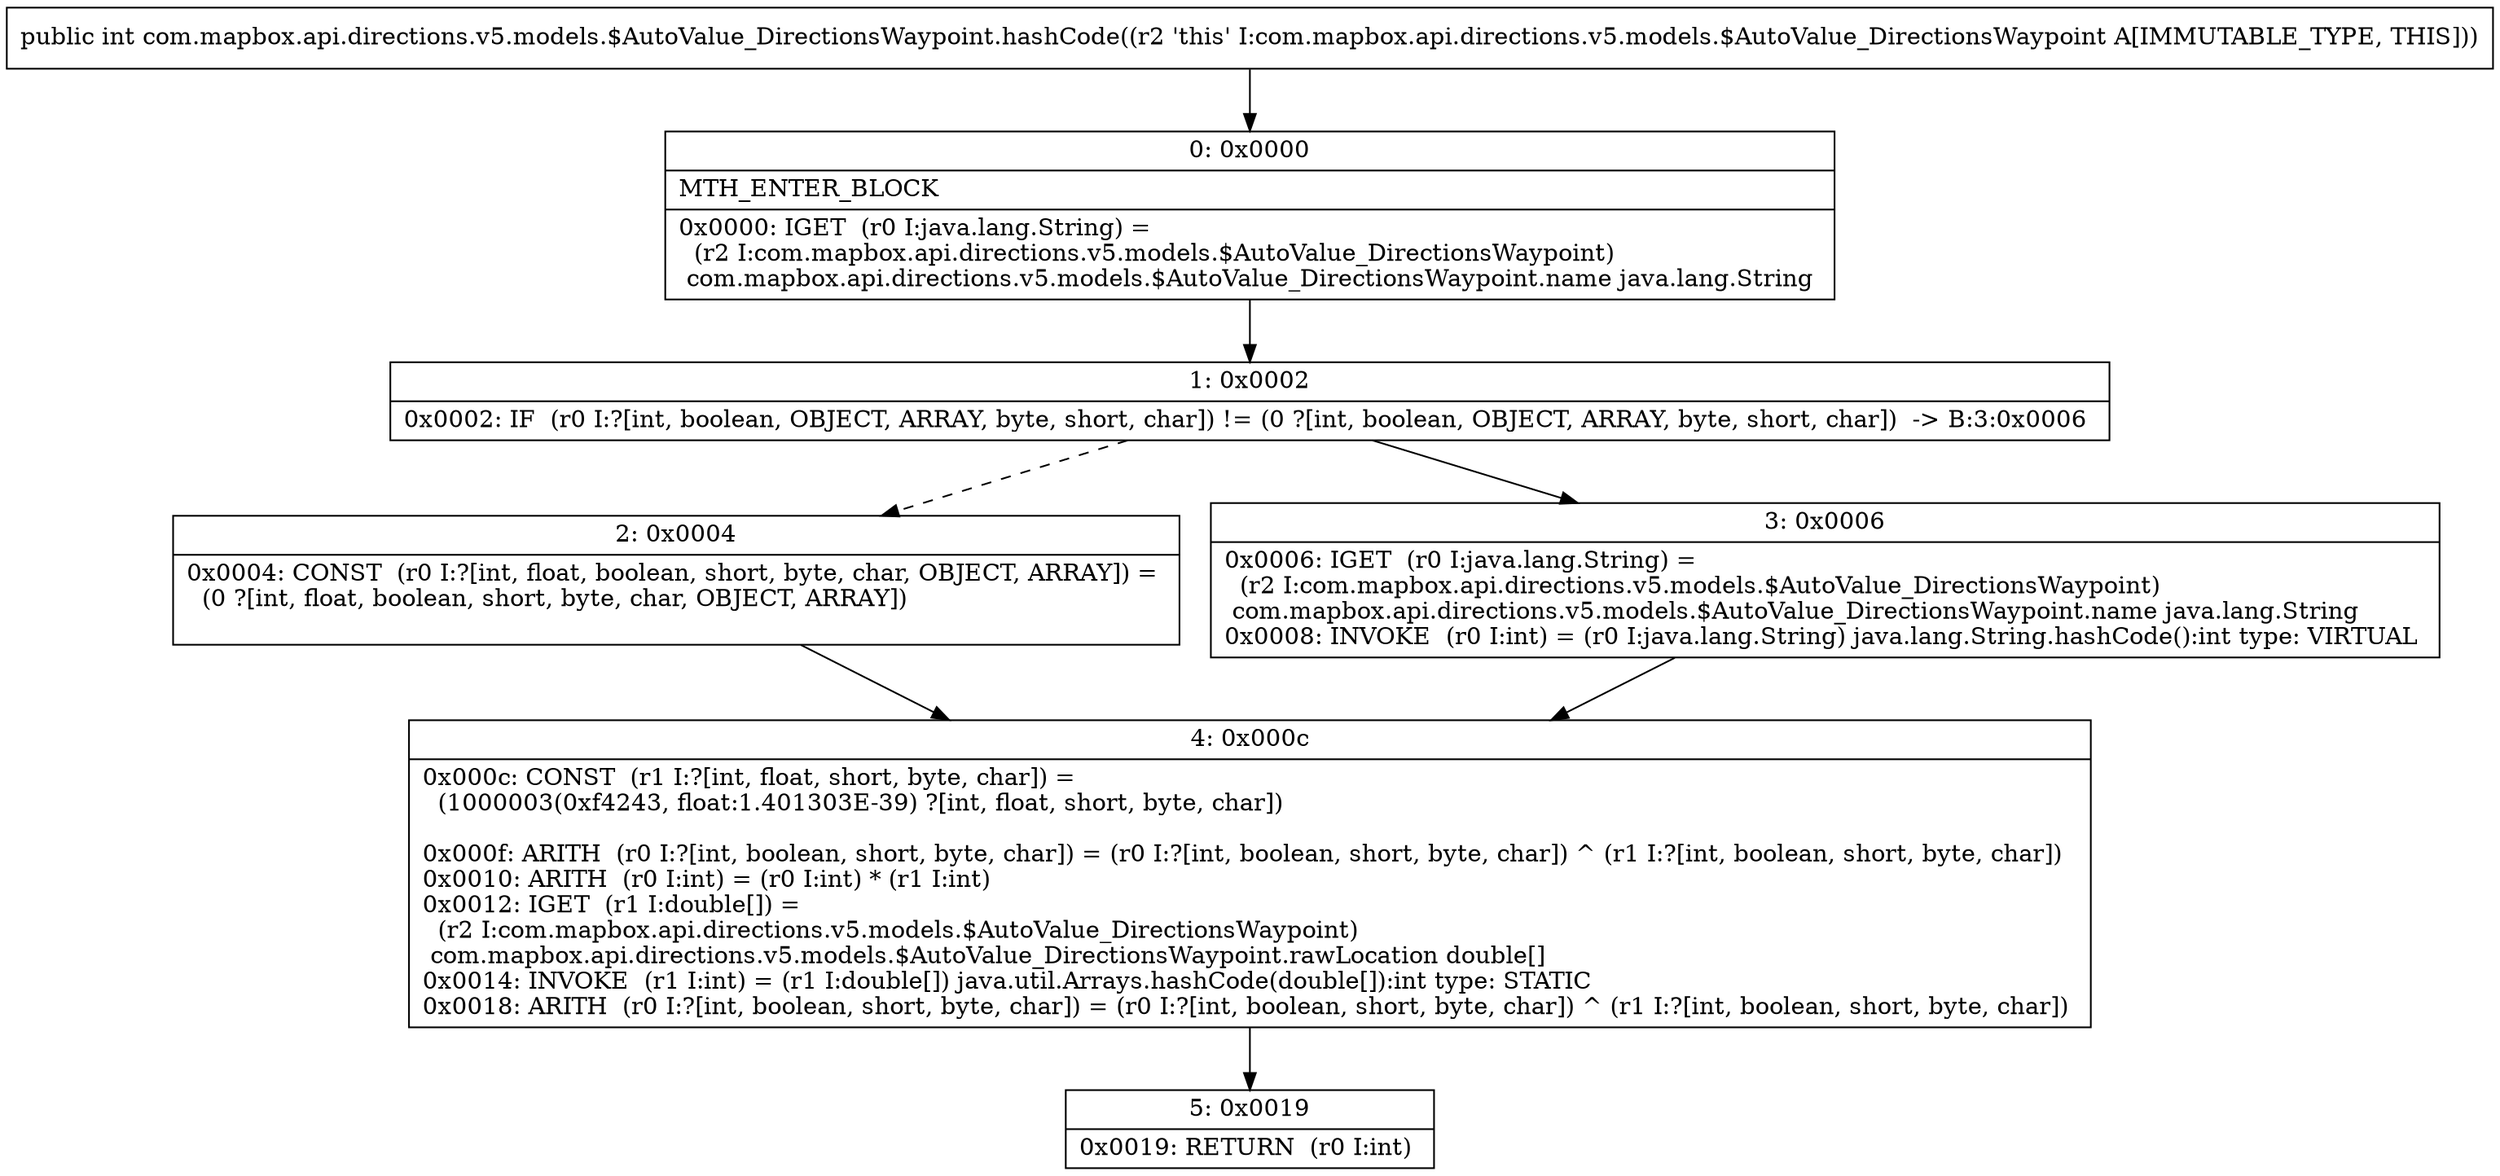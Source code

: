digraph "CFG forcom.mapbox.api.directions.v5.models.$AutoValue_DirectionsWaypoint.hashCode()I" {
Node_0 [shape=record,label="{0\:\ 0x0000|MTH_ENTER_BLOCK\l|0x0000: IGET  (r0 I:java.lang.String) = \l  (r2 I:com.mapbox.api.directions.v5.models.$AutoValue_DirectionsWaypoint)\l com.mapbox.api.directions.v5.models.$AutoValue_DirectionsWaypoint.name java.lang.String \l}"];
Node_1 [shape=record,label="{1\:\ 0x0002|0x0002: IF  (r0 I:?[int, boolean, OBJECT, ARRAY, byte, short, char]) != (0 ?[int, boolean, OBJECT, ARRAY, byte, short, char])  \-\> B:3:0x0006 \l}"];
Node_2 [shape=record,label="{2\:\ 0x0004|0x0004: CONST  (r0 I:?[int, float, boolean, short, byte, char, OBJECT, ARRAY]) = \l  (0 ?[int, float, boolean, short, byte, char, OBJECT, ARRAY])\l \l}"];
Node_3 [shape=record,label="{3\:\ 0x0006|0x0006: IGET  (r0 I:java.lang.String) = \l  (r2 I:com.mapbox.api.directions.v5.models.$AutoValue_DirectionsWaypoint)\l com.mapbox.api.directions.v5.models.$AutoValue_DirectionsWaypoint.name java.lang.String \l0x0008: INVOKE  (r0 I:int) = (r0 I:java.lang.String) java.lang.String.hashCode():int type: VIRTUAL \l}"];
Node_4 [shape=record,label="{4\:\ 0x000c|0x000c: CONST  (r1 I:?[int, float, short, byte, char]) = \l  (1000003(0xf4243, float:1.401303E\-39) ?[int, float, short, byte, char])\l \l0x000f: ARITH  (r0 I:?[int, boolean, short, byte, char]) = (r0 I:?[int, boolean, short, byte, char]) ^ (r1 I:?[int, boolean, short, byte, char]) \l0x0010: ARITH  (r0 I:int) = (r0 I:int) * (r1 I:int) \l0x0012: IGET  (r1 I:double[]) = \l  (r2 I:com.mapbox.api.directions.v5.models.$AutoValue_DirectionsWaypoint)\l com.mapbox.api.directions.v5.models.$AutoValue_DirectionsWaypoint.rawLocation double[] \l0x0014: INVOKE  (r1 I:int) = (r1 I:double[]) java.util.Arrays.hashCode(double[]):int type: STATIC \l0x0018: ARITH  (r0 I:?[int, boolean, short, byte, char]) = (r0 I:?[int, boolean, short, byte, char]) ^ (r1 I:?[int, boolean, short, byte, char]) \l}"];
Node_5 [shape=record,label="{5\:\ 0x0019|0x0019: RETURN  (r0 I:int) \l}"];
MethodNode[shape=record,label="{public int com.mapbox.api.directions.v5.models.$AutoValue_DirectionsWaypoint.hashCode((r2 'this' I:com.mapbox.api.directions.v5.models.$AutoValue_DirectionsWaypoint A[IMMUTABLE_TYPE, THIS])) }"];
MethodNode -> Node_0;
Node_0 -> Node_1;
Node_1 -> Node_2[style=dashed];
Node_1 -> Node_3;
Node_2 -> Node_4;
Node_3 -> Node_4;
Node_4 -> Node_5;
}

